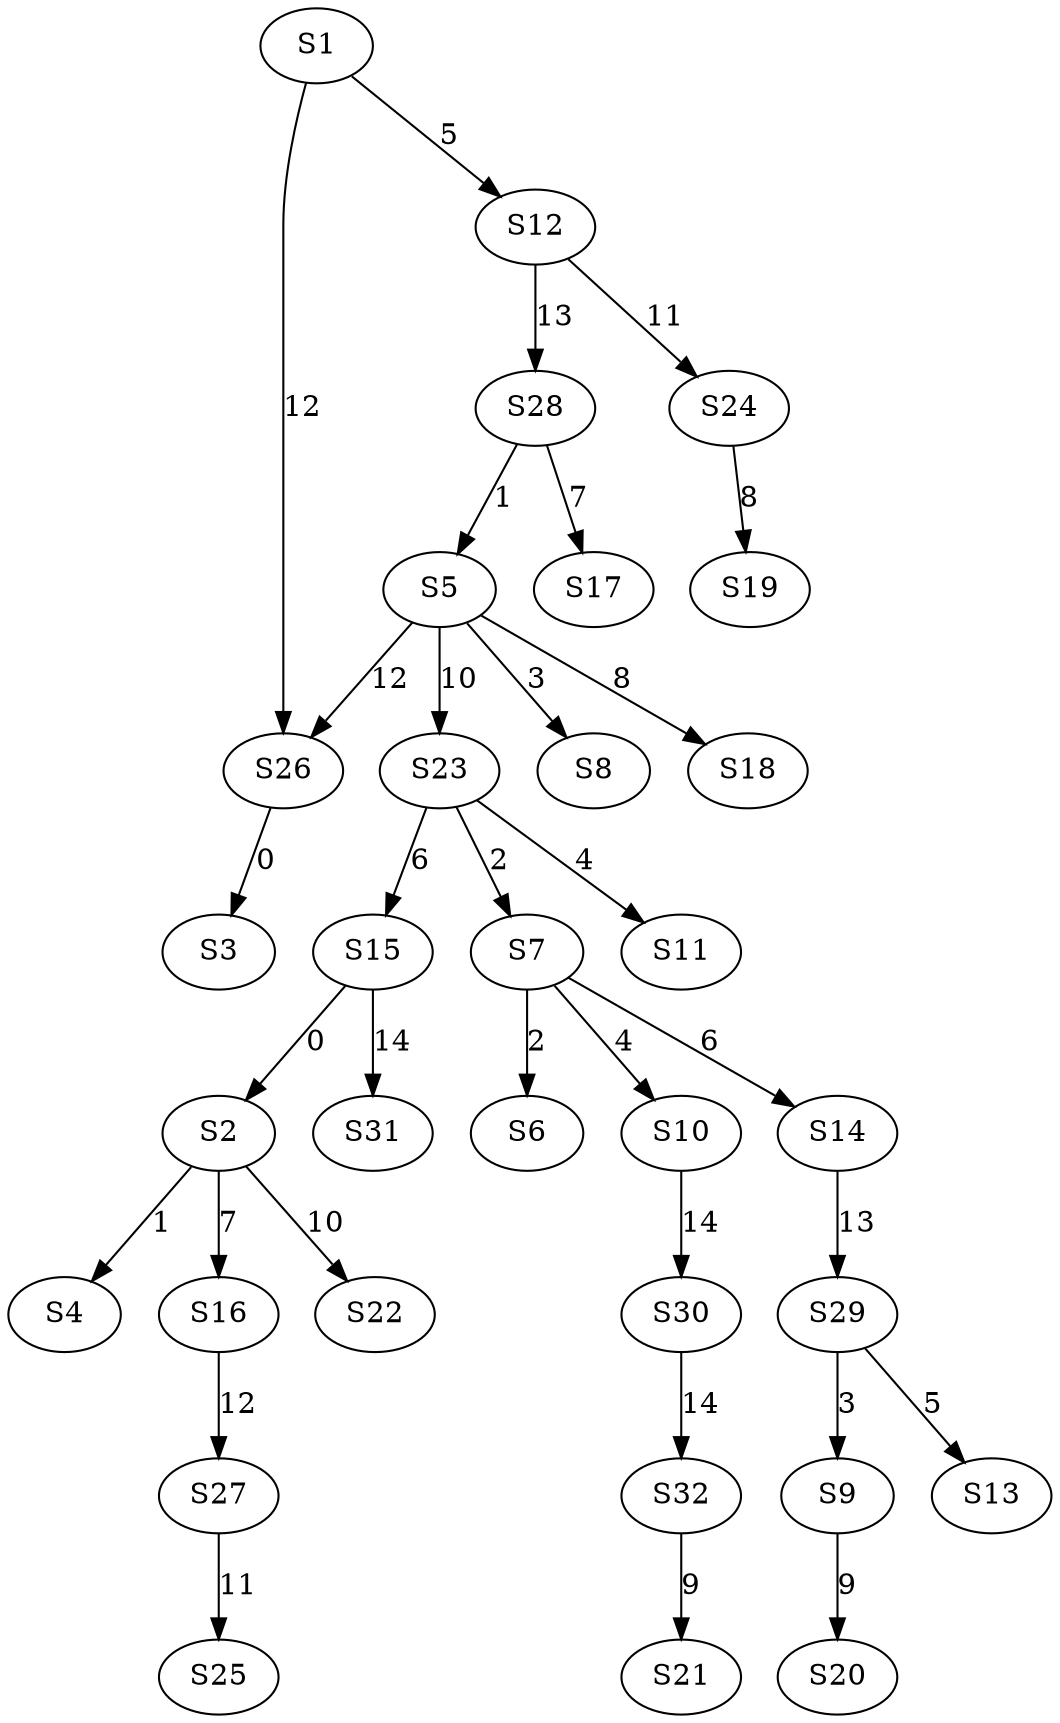 strict digraph {
	S15 -> S2 [ label = 0 ];
	S26 -> S3 [ label = 0 ];
	S2 -> S4 [ label = 1 ];
	S28 -> S5 [ label = 1 ];
	S7 -> S6 [ label = 2 ];
	S23 -> S7 [ label = 2 ];
	S5 -> S8 [ label = 3 ];
	S29 -> S9 [ label = 3 ];
	S7 -> S10 [ label = 4 ];
	S23 -> S11 [ label = 4 ];
	S1 -> S12 [ label = 5 ];
	S29 -> S13 [ label = 5 ];
	S7 -> S14 [ label = 6 ];
	S23 -> S15 [ label = 6 ];
	S2 -> S16 [ label = 7 ];
	S28 -> S17 [ label = 7 ];
	S5 -> S18 [ label = 8 ];
	S24 -> S19 [ label = 8 ];
	S9 -> S20 [ label = 9 ];
	S32 -> S21 [ label = 9 ];
	S2 -> S22 [ label = 10 ];
	S5 -> S23 [ label = 10 ];
	S12 -> S24 [ label = 11 ];
	S27 -> S25 [ label = 11 ];
	S5 -> S26 [ label = 12 ];
	S16 -> S27 [ label = 12 ];
	S12 -> S28 [ label = 13 ];
	S14 -> S29 [ label = 13 ];
	S10 -> S30 [ label = 14 ];
	S15 -> S31 [ label = 14 ];
	S30 -> S32 [ label = 14 ];
	S1 -> S26 [ label = 12 ];
}